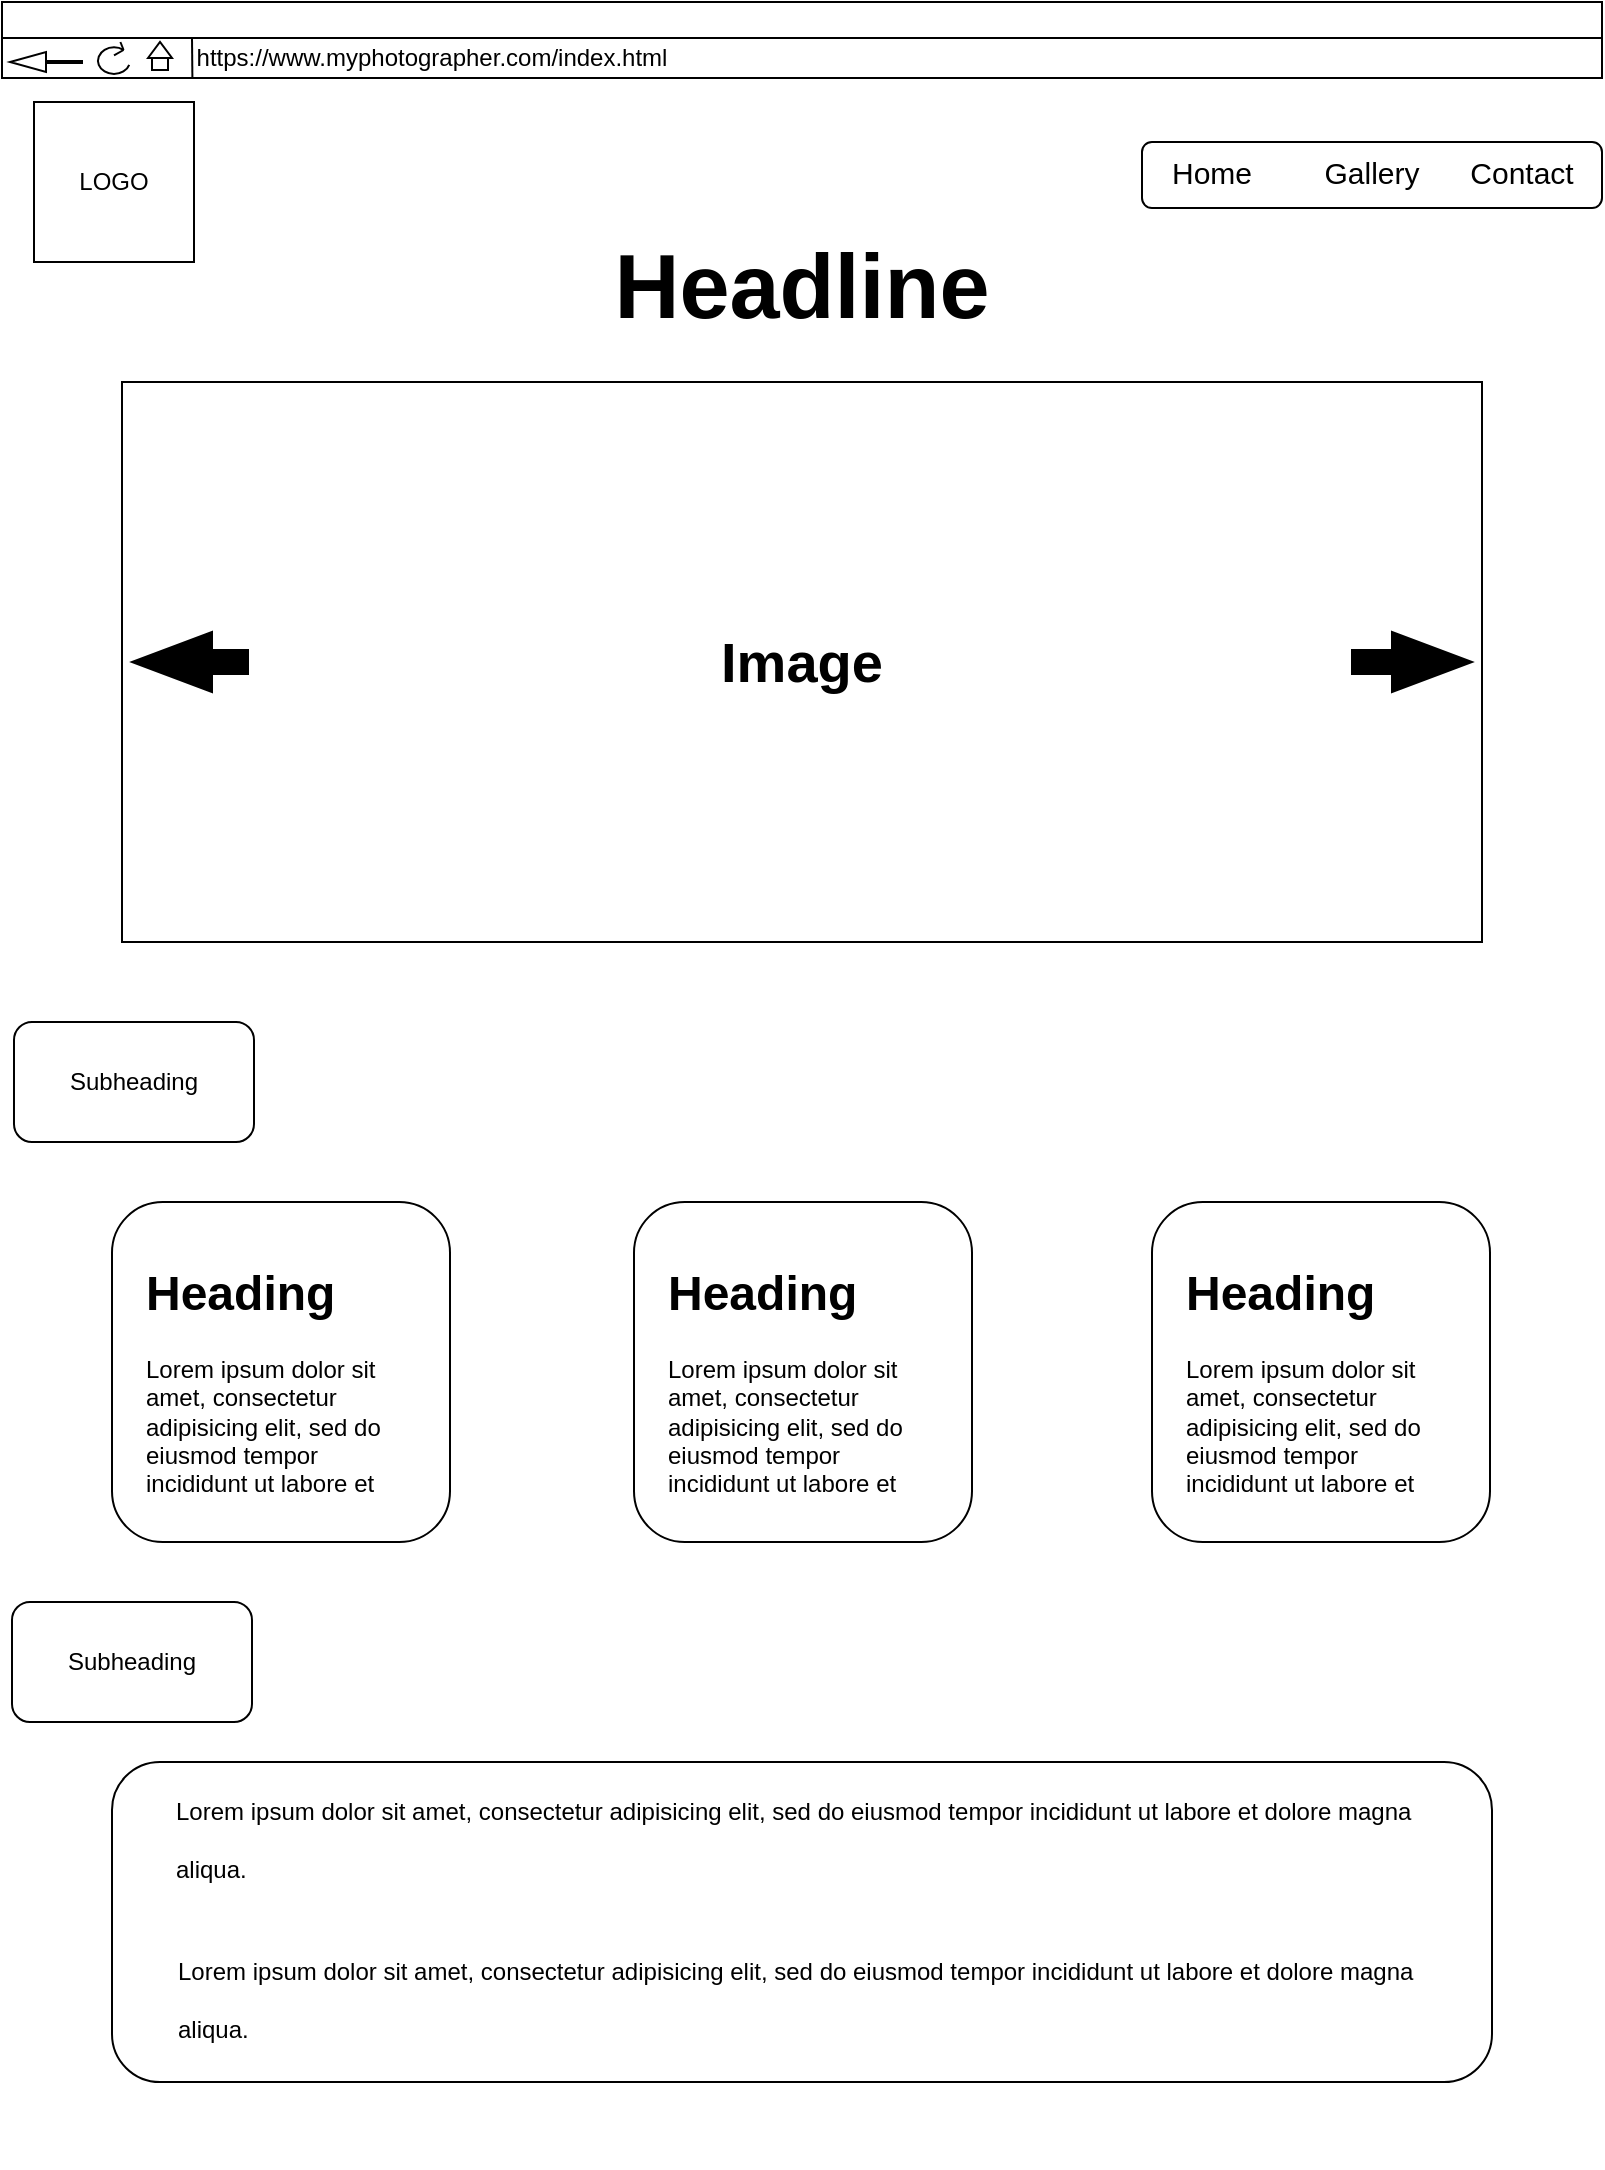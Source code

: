 <mxfile version="24.8.3" pages="3">
  <diagram id="WlC3J6lgqoPmz3dnHDcR" name="Home">
    <mxGraphModel dx="1965" dy="1073" grid="1" gridSize="10" guides="1" tooltips="1" connect="1" arrows="1" fold="1" page="1" pageScale="1" pageWidth="850" pageHeight="1100" math="0" shadow="0">
      <root>
        <mxCell id="0" />
        <mxCell id="1" parent="0" />
        <mxCell id="4uDFCCSCIVrJm48S_Lgz-28" value="" style="group" vertex="1" connectable="0" parent="1">
          <mxGeometry x="25" y="10" width="800" height="38" as="geometry" />
        </mxCell>
        <mxCell id="4uDFCCSCIVrJm48S_Lgz-7" value="" style="rounded=0;whiteSpace=wrap;html=1;" vertex="1" parent="4uDFCCSCIVrJm48S_Lgz-28">
          <mxGeometry width="800" height="20" as="geometry" />
        </mxCell>
        <mxCell id="4uDFCCSCIVrJm48S_Lgz-9" value="" style="rounded=0;whiteSpace=wrap;html=1;" vertex="1" parent="4uDFCCSCIVrJm48S_Lgz-28">
          <mxGeometry y="18" width="800" height="20" as="geometry" />
        </mxCell>
        <mxCell id="4uDFCCSCIVrJm48S_Lgz-10" value="" style="html=1;shadow=0;dashed=0;align=center;verticalAlign=middle;shape=mxgraph.arrows2.arrow;dy=0.91;dx=18;flipH=1;notch=0;strokeColor=default;" vertex="1" parent="4uDFCCSCIVrJm48S_Lgz-28">
          <mxGeometry x="4" y="25" width="36" height="10" as="geometry" />
        </mxCell>
        <mxCell id="4uDFCCSCIVrJm48S_Lgz-15" value="" style="group" vertex="1" connectable="0" parent="4uDFCCSCIVrJm48S_Lgz-28">
          <mxGeometry x="48" y="20" width="16" height="16" as="geometry" />
        </mxCell>
        <mxCell id="4uDFCCSCIVrJm48S_Lgz-12" value="" style="verticalLabelPosition=bottom;verticalAlign=top;html=1;shape=mxgraph.basic.arc;startAngle=0.3;endAngle=0.1;" vertex="1" parent="4uDFCCSCIVrJm48S_Lgz-15">
          <mxGeometry y="2.667" width="16" height="13.333" as="geometry" />
        </mxCell>
        <mxCell id="4uDFCCSCIVrJm48S_Lgz-13" value="" style="endArrow=none;html=1;rounded=0;" edge="1" parent="4uDFCCSCIVrJm48S_Lgz-15">
          <mxGeometry width="50" height="50" relative="1" as="geometry">
            <mxPoint x="12.8" y="4" as="sourcePoint" />
            <mxPoint x="11.2" as="targetPoint" />
          </mxGeometry>
        </mxCell>
        <mxCell id="4uDFCCSCIVrJm48S_Lgz-14" value="" style="endArrow=none;html=1;rounded=0;" edge="1" parent="4uDFCCSCIVrJm48S_Lgz-15">
          <mxGeometry width="50" height="50" relative="1" as="geometry">
            <mxPoint x="8" y="6.667" as="sourcePoint" />
            <mxPoint x="12.8" y="4" as="targetPoint" />
          </mxGeometry>
        </mxCell>
        <mxCell id="4uDFCCSCIVrJm48S_Lgz-20" value="" style="whiteSpace=wrap;html=1;" vertex="1" parent="4uDFCCSCIVrJm48S_Lgz-28">
          <mxGeometry x="75" y="26" width="8" height="8" as="geometry" />
        </mxCell>
        <mxCell id="4uDFCCSCIVrJm48S_Lgz-21" value="" style="triangle;whiteSpace=wrap;html=1;rotation=-90;" vertex="1" parent="4uDFCCSCIVrJm48S_Lgz-28">
          <mxGeometry x="75" y="18" width="8" height="12" as="geometry" />
        </mxCell>
        <mxCell id="4uDFCCSCIVrJm48S_Lgz-23" value="" style="endArrow=none;html=1;rounded=0;exitX=0.119;exitY=0.989;exitDx=0;exitDy=0;exitPerimeter=0;" edge="1" parent="4uDFCCSCIVrJm48S_Lgz-28" source="4uDFCCSCIVrJm48S_Lgz-9">
          <mxGeometry width="50" height="50" relative="1" as="geometry">
            <mxPoint x="95" y="40" as="sourcePoint" />
            <mxPoint x="95" y="18" as="targetPoint" />
          </mxGeometry>
        </mxCell>
        <mxCell id="4uDFCCSCIVrJm48S_Lgz-6" value="" style="group" vertex="1" connectable="0" parent="1">
          <mxGeometry x="85" y="200" width="680" height="280" as="geometry" />
        </mxCell>
        <mxCell id="4uDFCCSCIVrJm48S_Lgz-1" value="" style="rounded=0;whiteSpace=wrap;html=1;" vertex="1" parent="4uDFCCSCIVrJm48S_Lgz-6">
          <mxGeometry width="680" height="280" as="geometry" />
        </mxCell>
        <mxCell id="4uDFCCSCIVrJm48S_Lgz-3" value="" style="html=1;shadow=0;dashed=0;align=center;verticalAlign=middle;shape=mxgraph.arrows2.arrow;dy=0.6;dx=40;notch=0;fillColor=#000000;" vertex="1" parent="4uDFCCSCIVrJm48S_Lgz-6">
          <mxGeometry x="615" y="125" width="60" height="30" as="geometry" />
        </mxCell>
        <mxCell id="4uDFCCSCIVrJm48S_Lgz-4" value="" style="html=1;shadow=0;dashed=0;align=center;verticalAlign=middle;shape=mxgraph.arrows2.arrow;dy=0.6;dx=40;notch=0;fillColor=#000000;rotation=-180;" vertex="1" parent="4uDFCCSCIVrJm48S_Lgz-6">
          <mxGeometry x="5" y="125" width="58" height="30" as="geometry" />
        </mxCell>
        <mxCell id="4uDFCCSCIVrJm48S_Lgz-29" value="&lt;h1 style=&quot;font-size: 28px;&quot;&gt;Image&lt;/h1&gt;" style="text;html=1;align=center;verticalAlign=middle;whiteSpace=wrap;rounded=0;fontStyle=1;aspect=fixed;fontSize=28;" vertex="1" parent="4uDFCCSCIVrJm48S_Lgz-6">
          <mxGeometry x="190" y="103.01" width="300" height="73.99" as="geometry" />
        </mxCell>
        <mxCell id="4uDFCCSCIVrJm48S_Lgz-24" value="https://www.myphotographer.com/index.html" style="text;html=1;align=center;verticalAlign=middle;whiteSpace=wrap;rounded=0;" vertex="1" parent="1">
          <mxGeometry x="210" y="23" width="60" height="30" as="geometry" />
        </mxCell>
        <mxCell id="4uDFCCSCIVrJm48S_Lgz-25" value="" style="whiteSpace=wrap;html=1;aspect=fixed;" vertex="1" parent="1">
          <mxGeometry x="41" y="60" width="80" height="80" as="geometry" />
        </mxCell>
        <mxCell id="4uDFCCSCIVrJm48S_Lgz-26" value="LOGO" style="text;html=1;align=center;verticalAlign=middle;whiteSpace=wrap;rounded=0;" vertex="1" parent="1">
          <mxGeometry x="51" y="85" width="60" height="30" as="geometry" />
        </mxCell>
        <mxCell id="4uDFCCSCIVrJm48S_Lgz-27" value="&lt;h1 style=&quot;font-size: 45px;&quot;&gt;Headline&lt;/h1&gt;" style="text;html=1;align=center;verticalAlign=middle;whiteSpace=wrap;rounded=0;fontStyle=1;aspect=fixed;fontSize=45;" vertex="1" parent="1">
          <mxGeometry x="275" y="115" width="300" height="73.99" as="geometry" />
        </mxCell>
        <mxCell id="4uDFCCSCIVrJm48S_Lgz-34" value="" style="group" vertex="1" connectable="0" parent="1">
          <mxGeometry x="600" y="80" width="220" height="47" as="geometry" />
        </mxCell>
        <mxCell id="4uDFCCSCIVrJm48S_Lgz-35" value="" style="rounded=1;whiteSpace=wrap;html=1;" vertex="1" parent="4uDFCCSCIVrJm48S_Lgz-34">
          <mxGeometry x="-5" width="230" height="33" as="geometry" />
        </mxCell>
        <mxCell id="4uDFCCSCIVrJm48S_Lgz-30" value="Home" style="text;html=1;align=center;verticalAlign=middle;whiteSpace=wrap;rounded=0;fontSize=15;labelBorderColor=none;" vertex="1" parent="4uDFCCSCIVrJm48S_Lgz-34">
          <mxGeometry width="60" height="30" as="geometry" />
        </mxCell>
        <mxCell id="4uDFCCSCIVrJm48S_Lgz-31" value="Gallery" style="text;html=1;align=center;verticalAlign=middle;whiteSpace=wrap;rounded=0;fontSize=15;labelBorderColor=none;" vertex="1" parent="4uDFCCSCIVrJm48S_Lgz-34">
          <mxGeometry x="80" width="60" height="30" as="geometry" />
        </mxCell>
        <mxCell id="4uDFCCSCIVrJm48S_Lgz-32" value="Contact" style="text;html=1;align=center;verticalAlign=middle;whiteSpace=wrap;rounded=0;fontSize=15;labelBorderColor=none;" vertex="1" parent="4uDFCCSCIVrJm48S_Lgz-34">
          <mxGeometry x="155" width="60" height="30" as="geometry" />
        </mxCell>
        <mxCell id="4uDFCCSCIVrJm48S_Lgz-38" value="" style="group" vertex="1" connectable="0" parent="1">
          <mxGeometry x="31" y="520" width="120" height="60" as="geometry" />
        </mxCell>
        <mxCell id="4uDFCCSCIVrJm48S_Lgz-36" value="" style="rounded=1;whiteSpace=wrap;html=1;" vertex="1" parent="4uDFCCSCIVrJm48S_Lgz-38">
          <mxGeometry width="120" height="60" as="geometry" />
        </mxCell>
        <mxCell id="4uDFCCSCIVrJm48S_Lgz-37" value="Subheading" style="text;html=1;align=center;verticalAlign=middle;whiteSpace=wrap;rounded=0;" vertex="1" parent="4uDFCCSCIVrJm48S_Lgz-38">
          <mxGeometry x="30" y="15" width="60" height="30" as="geometry" />
        </mxCell>
        <mxCell id="4uDFCCSCIVrJm48S_Lgz-39" value="" style="group" vertex="1" connectable="0" parent="1">
          <mxGeometry x="30" y="810" width="120" height="60" as="geometry" />
        </mxCell>
        <mxCell id="4uDFCCSCIVrJm48S_Lgz-40" value="" style="rounded=1;whiteSpace=wrap;html=1;" vertex="1" parent="4uDFCCSCIVrJm48S_Lgz-39">
          <mxGeometry width="120" height="60" as="geometry" />
        </mxCell>
        <mxCell id="4uDFCCSCIVrJm48S_Lgz-41" value="Subheading" style="text;html=1;align=center;verticalAlign=middle;whiteSpace=wrap;rounded=0;" vertex="1" parent="4uDFCCSCIVrJm48S_Lgz-39">
          <mxGeometry x="30" y="15" width="60" height="30" as="geometry" />
        </mxCell>
        <mxCell id="4uDFCCSCIVrJm48S_Lgz-45" value="" style="rounded=1;whiteSpace=wrap;html=1;" vertex="1" parent="1">
          <mxGeometry x="80" y="890" width="690" height="160" as="geometry" />
        </mxCell>
        <mxCell id="4uDFCCSCIVrJm48S_Lgz-42" value="&lt;h1 style=&quot;margin-top: 0px;&quot;&gt;&lt;span style=&quot;background-color: initial; font-size: 12px; font-weight: normal;&quot;&gt;Lorem ipsum dolor sit amet, consectetur adipisicing elit, sed do eiusmod tempor incididunt ut labore et dolore magna aliqua.&lt;/span&gt;&lt;/h1&gt;" style="text;html=1;whiteSpace=wrap;overflow=hidden;rounded=0;" vertex="1" parent="1">
          <mxGeometry x="110" y="890" width="630" height="120" as="geometry" />
        </mxCell>
        <mxCell id="4uDFCCSCIVrJm48S_Lgz-44" value="&lt;h1 style=&quot;margin-top: 0px;&quot;&gt;&lt;span style=&quot;background-color: initial; font-size: 12px; font-weight: normal;&quot;&gt;Lorem ipsum dolor sit amet, consectetur adipisicing elit, sed do eiusmod tempor incididunt ut labore et dolore magna aliqua.&lt;/span&gt;&lt;/h1&gt;" style="text;html=1;whiteSpace=wrap;overflow=hidden;rounded=0;" vertex="1" parent="1">
          <mxGeometry x="111" y="970" width="630" height="120" as="geometry" />
        </mxCell>
        <mxCell id="jhFCWHzYT0NyBhZo-mLa-2" value="" style="group;" vertex="1" connectable="0" parent="1">
          <mxGeometry x="80" y="610" width="169" height="170" as="geometry" />
        </mxCell>
        <mxCell id="4uDFCCSCIVrJm48S_Lgz-46" value="" style="rounded=1;whiteSpace=wrap;html=1;" vertex="1" parent="jhFCWHzYT0NyBhZo-mLa-2">
          <mxGeometry width="169" height="170" as="geometry" />
        </mxCell>
        <mxCell id="jhFCWHzYT0NyBhZo-mLa-1" value="&lt;h1 style=&quot;margin-top: 0px;&quot;&gt;Heading&lt;/h1&gt;&lt;p&gt;Lorem ipsum dolor sit amet, consectetur adipisicing elit, sed do eiusmod tempor incididunt ut labore et dolore magna aliqua.&lt;/p&gt;" style="text;html=1;whiteSpace=wrap;overflow=hidden;rounded=0;" vertex="1" parent="jhFCWHzYT0NyBhZo-mLa-2">
          <mxGeometry x="14.5" y="25" width="140" height="120" as="geometry" />
        </mxCell>
        <mxCell id="jhFCWHzYT0NyBhZo-mLa-4" value="" style="group;" vertex="1" connectable="0" parent="1">
          <mxGeometry x="341" y="610" width="169" height="170" as="geometry" />
        </mxCell>
        <mxCell id="jhFCWHzYT0NyBhZo-mLa-5" value="" style="rounded=1;whiteSpace=wrap;html=1;" vertex="1" parent="jhFCWHzYT0NyBhZo-mLa-4">
          <mxGeometry width="169" height="170" as="geometry" />
        </mxCell>
        <mxCell id="jhFCWHzYT0NyBhZo-mLa-6" value="&lt;h1 style=&quot;margin-top: 0px;&quot;&gt;Heading&lt;/h1&gt;&lt;p&gt;Lorem ipsum dolor sit amet, consectetur adipisicing elit, sed do eiusmod tempor incididunt ut labore et dolore magna aliqua.&lt;/p&gt;" style="text;html=1;whiteSpace=wrap;overflow=hidden;rounded=0;" vertex="1" parent="jhFCWHzYT0NyBhZo-mLa-4">
          <mxGeometry x="14.5" y="25" width="140" height="120" as="geometry" />
        </mxCell>
        <mxCell id="jhFCWHzYT0NyBhZo-mLa-7" value="" style="group;" vertex="1" connectable="0" parent="1">
          <mxGeometry x="600" y="610" width="169" height="170" as="geometry" />
        </mxCell>
        <mxCell id="jhFCWHzYT0NyBhZo-mLa-8" value="" style="rounded=1;whiteSpace=wrap;html=1;" vertex="1" parent="jhFCWHzYT0NyBhZo-mLa-7">
          <mxGeometry width="169" height="170" as="geometry" />
        </mxCell>
        <mxCell id="jhFCWHzYT0NyBhZo-mLa-9" value="&lt;h1 style=&quot;margin-top: 0px;&quot;&gt;Heading&lt;/h1&gt;&lt;p&gt;Lorem ipsum dolor sit amet, consectetur adipisicing elit, sed do eiusmod tempor incididunt ut labore et dolore magna aliqua.&lt;/p&gt;" style="text;html=1;whiteSpace=wrap;overflow=hidden;rounded=0;" vertex="1" parent="jhFCWHzYT0NyBhZo-mLa-7">
          <mxGeometry x="14.5" y="25" width="140" height="120" as="geometry" />
        </mxCell>
      </root>
    </mxGraphModel>
  </diagram>
  <diagram name="Gallery" id="ciZph3JAtMU8r_M3rbq0">
    <mxGraphModel dx="1572" dy="858" grid="1" gridSize="10" guides="1" tooltips="1" connect="1" arrows="1" fold="1" page="1" pageScale="1" pageWidth="850" pageHeight="1100" math="0" shadow="0">
      <root>
        <mxCell id="0" />
        <mxCell id="1" parent="0" />
        <mxCell id="dcdIFrTcm1tJzoqM7sdo-13" value="" style="rounded=1;whiteSpace=wrap;html=1;" vertex="1" parent="1">
          <mxGeometry x="280" y="85" width="280" height="100" as="geometry" />
        </mxCell>
        <mxCell id="tb2Tr5g3x_LSD0vMxE7q-1" value="Gallery" style="text;html=1;align=center;verticalAlign=middle;whiteSpace=wrap;rounded=0;fontSize=56;fontStyle=1" vertex="1" parent="1">
          <mxGeometry x="390" y="120" width="60" height="30" as="geometry" />
        </mxCell>
        <mxCell id="dcdIFrTcm1tJzoqM7sdo-1" value="" style="group" vertex="1" connectable="0" parent="1">
          <mxGeometry x="25" y="10" width="800" height="43" as="geometry" />
        </mxCell>
        <mxCell id="dcdIFrTcm1tJzoqM7sdo-2" value="" style="rounded=0;whiteSpace=wrap;html=1;" vertex="1" parent="dcdIFrTcm1tJzoqM7sdo-1">
          <mxGeometry width="800" height="20" as="geometry" />
        </mxCell>
        <mxCell id="dcdIFrTcm1tJzoqM7sdo-3" value="" style="rounded=0;whiteSpace=wrap;html=1;" vertex="1" parent="dcdIFrTcm1tJzoqM7sdo-1">
          <mxGeometry y="18" width="800" height="20" as="geometry" />
        </mxCell>
        <mxCell id="dcdIFrTcm1tJzoqM7sdo-4" value="" style="html=1;shadow=0;dashed=0;align=center;verticalAlign=middle;shape=mxgraph.arrows2.arrow;dy=0.91;dx=18;flipH=1;notch=0;strokeColor=default;" vertex="1" parent="dcdIFrTcm1tJzoqM7sdo-1">
          <mxGeometry x="4" y="25" width="36" height="10" as="geometry" />
        </mxCell>
        <mxCell id="dcdIFrTcm1tJzoqM7sdo-5" value="" style="group" vertex="1" connectable="0" parent="dcdIFrTcm1tJzoqM7sdo-1">
          <mxGeometry x="48" y="20" width="16" height="16" as="geometry" />
        </mxCell>
        <mxCell id="dcdIFrTcm1tJzoqM7sdo-6" value="" style="verticalLabelPosition=bottom;verticalAlign=top;html=1;shape=mxgraph.basic.arc;startAngle=0.3;endAngle=0.1;" vertex="1" parent="dcdIFrTcm1tJzoqM7sdo-5">
          <mxGeometry y="2.667" width="16" height="13.333" as="geometry" />
        </mxCell>
        <mxCell id="dcdIFrTcm1tJzoqM7sdo-7" value="" style="endArrow=none;html=1;rounded=0;" edge="1" parent="dcdIFrTcm1tJzoqM7sdo-5">
          <mxGeometry width="50" height="50" relative="1" as="geometry">
            <mxPoint x="12.8" y="4" as="sourcePoint" />
            <mxPoint x="11.2" as="targetPoint" />
          </mxGeometry>
        </mxCell>
        <mxCell id="dcdIFrTcm1tJzoqM7sdo-8" value="" style="endArrow=none;html=1;rounded=0;" edge="1" parent="dcdIFrTcm1tJzoqM7sdo-5">
          <mxGeometry width="50" height="50" relative="1" as="geometry">
            <mxPoint x="8" y="6.667" as="sourcePoint" />
            <mxPoint x="12.8" y="4" as="targetPoint" />
          </mxGeometry>
        </mxCell>
        <mxCell id="dcdIFrTcm1tJzoqM7sdo-9" value="" style="whiteSpace=wrap;html=1;" vertex="1" parent="dcdIFrTcm1tJzoqM7sdo-1">
          <mxGeometry x="75" y="26" width="8" height="8" as="geometry" />
        </mxCell>
        <mxCell id="dcdIFrTcm1tJzoqM7sdo-10" value="" style="triangle;whiteSpace=wrap;html=1;rotation=-90;" vertex="1" parent="dcdIFrTcm1tJzoqM7sdo-1">
          <mxGeometry x="75" y="18" width="8" height="12" as="geometry" />
        </mxCell>
        <mxCell id="dcdIFrTcm1tJzoqM7sdo-11" value="" style="endArrow=none;html=1;rounded=0;exitX=0.119;exitY=0.989;exitDx=0;exitDy=0;exitPerimeter=0;" edge="1" parent="dcdIFrTcm1tJzoqM7sdo-1" source="dcdIFrTcm1tJzoqM7sdo-3">
          <mxGeometry width="50" height="50" relative="1" as="geometry">
            <mxPoint x="95" y="40" as="sourcePoint" />
            <mxPoint x="95" y="18" as="targetPoint" />
          </mxGeometry>
        </mxCell>
        <mxCell id="dcdIFrTcm1tJzoqM7sdo-12" value="https://www.myphotographer.com/index.html/gallery/" style="text;html=1;align=center;verticalAlign=middle;whiteSpace=wrap;rounded=0;" vertex="1" parent="dcdIFrTcm1tJzoqM7sdo-1">
          <mxGeometry x="215" y="13" width="60" height="30" as="geometry" />
        </mxCell>
        <mxCell id="dcdIFrTcm1tJzoqM7sdo-23" value="" style="group" vertex="1" connectable="0" parent="1">
          <mxGeometry x="40" y="230" width="770" height="180" as="geometry" />
        </mxCell>
        <mxCell id="dcdIFrTcm1tJzoqM7sdo-16" value="" style="group" vertex="1" connectable="0" parent="dcdIFrTcm1tJzoqM7sdo-23">
          <mxGeometry width="210" height="180" as="geometry" />
        </mxCell>
        <mxCell id="dcdIFrTcm1tJzoqM7sdo-14" value="" style="rounded=0;whiteSpace=wrap;html=1;" vertex="1" parent="dcdIFrTcm1tJzoqM7sdo-16">
          <mxGeometry width="210" height="180" as="geometry" />
        </mxCell>
        <mxCell id="dcdIFrTcm1tJzoqM7sdo-15" value="" style="shape=collate;whiteSpace=wrap;html=1;" vertex="1" parent="dcdIFrTcm1tJzoqM7sdo-16">
          <mxGeometry width="210" height="180" as="geometry" />
        </mxCell>
        <mxCell id="dcdIFrTcm1tJzoqM7sdo-17" value="" style="group" vertex="1" connectable="0" parent="dcdIFrTcm1tJzoqM7sdo-23">
          <mxGeometry x="280" width="210" height="180" as="geometry" />
        </mxCell>
        <mxCell id="dcdIFrTcm1tJzoqM7sdo-18" value="" style="rounded=0;whiteSpace=wrap;html=1;" vertex="1" parent="dcdIFrTcm1tJzoqM7sdo-17">
          <mxGeometry width="210" height="180" as="geometry" />
        </mxCell>
        <mxCell id="dcdIFrTcm1tJzoqM7sdo-19" value="" style="shape=collate;whiteSpace=wrap;html=1;" vertex="1" parent="dcdIFrTcm1tJzoqM7sdo-17">
          <mxGeometry width="210" height="180" as="geometry" />
        </mxCell>
        <mxCell id="dcdIFrTcm1tJzoqM7sdo-20" value="" style="group" vertex="1" connectable="0" parent="dcdIFrTcm1tJzoqM7sdo-23">
          <mxGeometry x="560" width="210" height="180" as="geometry" />
        </mxCell>
        <mxCell id="dcdIFrTcm1tJzoqM7sdo-21" value="" style="rounded=0;whiteSpace=wrap;html=1;" vertex="1" parent="dcdIFrTcm1tJzoqM7sdo-20">
          <mxGeometry width="210" height="180" as="geometry" />
        </mxCell>
        <mxCell id="dcdIFrTcm1tJzoqM7sdo-22" value="" style="shape=collate;whiteSpace=wrap;html=1;" vertex="1" parent="dcdIFrTcm1tJzoqM7sdo-20">
          <mxGeometry width="210" height="180" as="geometry" />
        </mxCell>
        <mxCell id="dcdIFrTcm1tJzoqM7sdo-24" value="" style="group" vertex="1" connectable="0" parent="1">
          <mxGeometry x="40" y="470" width="770" height="180" as="geometry" />
        </mxCell>
        <mxCell id="dcdIFrTcm1tJzoqM7sdo-25" value="" style="group" vertex="1" connectable="0" parent="dcdIFrTcm1tJzoqM7sdo-24">
          <mxGeometry width="210" height="180" as="geometry" />
        </mxCell>
        <mxCell id="dcdIFrTcm1tJzoqM7sdo-26" value="" style="rounded=0;whiteSpace=wrap;html=1;" vertex="1" parent="dcdIFrTcm1tJzoqM7sdo-25">
          <mxGeometry width="210" height="180" as="geometry" />
        </mxCell>
        <mxCell id="dcdIFrTcm1tJzoqM7sdo-27" value="" style="shape=collate;whiteSpace=wrap;html=1;" vertex="1" parent="dcdIFrTcm1tJzoqM7sdo-25">
          <mxGeometry width="210" height="180" as="geometry" />
        </mxCell>
        <mxCell id="dcdIFrTcm1tJzoqM7sdo-28" value="" style="group" vertex="1" connectable="0" parent="dcdIFrTcm1tJzoqM7sdo-24">
          <mxGeometry x="280" width="210" height="180" as="geometry" />
        </mxCell>
        <mxCell id="dcdIFrTcm1tJzoqM7sdo-29" value="" style="rounded=0;whiteSpace=wrap;html=1;" vertex="1" parent="dcdIFrTcm1tJzoqM7sdo-28">
          <mxGeometry width="210" height="180" as="geometry" />
        </mxCell>
        <mxCell id="dcdIFrTcm1tJzoqM7sdo-30" value="" style="shape=collate;whiteSpace=wrap;html=1;" vertex="1" parent="dcdIFrTcm1tJzoqM7sdo-28">
          <mxGeometry width="210" height="180" as="geometry" />
        </mxCell>
        <mxCell id="dcdIFrTcm1tJzoqM7sdo-31" value="" style="group" vertex="1" connectable="0" parent="dcdIFrTcm1tJzoqM7sdo-24">
          <mxGeometry x="560" width="210" height="180" as="geometry" />
        </mxCell>
        <mxCell id="dcdIFrTcm1tJzoqM7sdo-32" value="" style="rounded=0;whiteSpace=wrap;html=1;" vertex="1" parent="dcdIFrTcm1tJzoqM7sdo-31">
          <mxGeometry width="210" height="180" as="geometry" />
        </mxCell>
        <mxCell id="dcdIFrTcm1tJzoqM7sdo-33" value="" style="shape=collate;whiteSpace=wrap;html=1;" vertex="1" parent="dcdIFrTcm1tJzoqM7sdo-31">
          <mxGeometry width="210" height="180" as="geometry" />
        </mxCell>
        <mxCell id="dcdIFrTcm1tJzoqM7sdo-34" value="" style="group" vertex="1" connectable="0" parent="1">
          <mxGeometry x="40" y="720" width="770" height="180" as="geometry" />
        </mxCell>
        <mxCell id="dcdIFrTcm1tJzoqM7sdo-35" value="" style="group" vertex="1" connectable="0" parent="dcdIFrTcm1tJzoqM7sdo-34">
          <mxGeometry width="210" height="180" as="geometry" />
        </mxCell>
        <mxCell id="dcdIFrTcm1tJzoqM7sdo-36" value="" style="rounded=0;whiteSpace=wrap;html=1;" vertex="1" parent="dcdIFrTcm1tJzoqM7sdo-35">
          <mxGeometry width="210" height="180" as="geometry" />
        </mxCell>
        <mxCell id="dcdIFrTcm1tJzoqM7sdo-37" value="" style="shape=collate;whiteSpace=wrap;html=1;" vertex="1" parent="dcdIFrTcm1tJzoqM7sdo-35">
          <mxGeometry width="210" height="180" as="geometry" />
        </mxCell>
        <mxCell id="dcdIFrTcm1tJzoqM7sdo-38" value="" style="group" vertex="1" connectable="0" parent="dcdIFrTcm1tJzoqM7sdo-34">
          <mxGeometry x="280" width="210" height="180" as="geometry" />
        </mxCell>
        <mxCell id="dcdIFrTcm1tJzoqM7sdo-39" value="" style="rounded=0;whiteSpace=wrap;html=1;" vertex="1" parent="dcdIFrTcm1tJzoqM7sdo-38">
          <mxGeometry width="210" height="180" as="geometry" />
        </mxCell>
        <mxCell id="dcdIFrTcm1tJzoqM7sdo-40" value="" style="shape=collate;whiteSpace=wrap;html=1;" vertex="1" parent="dcdIFrTcm1tJzoqM7sdo-38">
          <mxGeometry width="210" height="180" as="geometry" />
        </mxCell>
        <mxCell id="dcdIFrTcm1tJzoqM7sdo-41" value="" style="group" vertex="1" connectable="0" parent="dcdIFrTcm1tJzoqM7sdo-34">
          <mxGeometry x="560" width="210" height="180" as="geometry" />
        </mxCell>
        <mxCell id="dcdIFrTcm1tJzoqM7sdo-42" value="" style="rounded=0;whiteSpace=wrap;html=1;" vertex="1" parent="dcdIFrTcm1tJzoqM7sdo-41">
          <mxGeometry width="210" height="180" as="geometry" />
        </mxCell>
        <mxCell id="dcdIFrTcm1tJzoqM7sdo-43" value="" style="shape=collate;whiteSpace=wrap;html=1;" vertex="1" parent="dcdIFrTcm1tJzoqM7sdo-41">
          <mxGeometry width="210" height="180" as="geometry" />
        </mxCell>
      </root>
    </mxGraphModel>
  </diagram>
  <diagram id="bihHdyh2H9GcnDe166aU" name="Contact">
    <mxGraphModel dx="1965" dy="1073" grid="1" gridSize="10" guides="1" tooltips="1" connect="1" arrows="1" fold="1" page="1" pageScale="1" pageWidth="850" pageHeight="1100" math="0" shadow="0">
      <root>
        <mxCell id="0" />
        <mxCell id="1" parent="0" />
        <mxCell id="N4--P1gnZoEp6qKTiS_B-1" value="" style="group" vertex="1" connectable="0" parent="1">
          <mxGeometry x="25" y="10" width="800" height="43" as="geometry" />
        </mxCell>
        <mxCell id="N4--P1gnZoEp6qKTiS_B-2" value="" style="rounded=0;whiteSpace=wrap;html=1;" vertex="1" parent="N4--P1gnZoEp6qKTiS_B-1">
          <mxGeometry width="800" height="20" as="geometry" />
        </mxCell>
        <mxCell id="N4--P1gnZoEp6qKTiS_B-3" value="" style="rounded=0;whiteSpace=wrap;html=1;" vertex="1" parent="N4--P1gnZoEp6qKTiS_B-1">
          <mxGeometry y="18" width="800" height="20" as="geometry" />
        </mxCell>
        <mxCell id="N4--P1gnZoEp6qKTiS_B-4" value="" style="html=1;shadow=0;dashed=0;align=center;verticalAlign=middle;shape=mxgraph.arrows2.arrow;dy=0.91;dx=18;flipH=1;notch=0;strokeColor=default;" vertex="1" parent="N4--P1gnZoEp6qKTiS_B-1">
          <mxGeometry x="4" y="25" width="36" height="10" as="geometry" />
        </mxCell>
        <mxCell id="N4--P1gnZoEp6qKTiS_B-5" value="" style="group" vertex="1" connectable="0" parent="N4--P1gnZoEp6qKTiS_B-1">
          <mxGeometry x="48" y="20" width="16" height="16" as="geometry" />
        </mxCell>
        <mxCell id="N4--P1gnZoEp6qKTiS_B-6" value="" style="verticalLabelPosition=bottom;verticalAlign=top;html=1;shape=mxgraph.basic.arc;startAngle=0.3;endAngle=0.1;" vertex="1" parent="N4--P1gnZoEp6qKTiS_B-5">
          <mxGeometry y="2.667" width="16" height="13.333" as="geometry" />
        </mxCell>
        <mxCell id="N4--P1gnZoEp6qKTiS_B-7" value="" style="endArrow=none;html=1;rounded=0;" edge="1" parent="N4--P1gnZoEp6qKTiS_B-5">
          <mxGeometry width="50" height="50" relative="1" as="geometry">
            <mxPoint x="12.8" y="4" as="sourcePoint" />
            <mxPoint x="11.2" as="targetPoint" />
          </mxGeometry>
        </mxCell>
        <mxCell id="N4--P1gnZoEp6qKTiS_B-8" value="" style="endArrow=none;html=1;rounded=0;" edge="1" parent="N4--P1gnZoEp6qKTiS_B-5">
          <mxGeometry width="50" height="50" relative="1" as="geometry">
            <mxPoint x="8" y="6.667" as="sourcePoint" />
            <mxPoint x="12.8" y="4" as="targetPoint" />
          </mxGeometry>
        </mxCell>
        <mxCell id="N4--P1gnZoEp6qKTiS_B-9" value="" style="whiteSpace=wrap;html=1;" vertex="1" parent="N4--P1gnZoEp6qKTiS_B-1">
          <mxGeometry x="75" y="26" width="8" height="8" as="geometry" />
        </mxCell>
        <mxCell id="N4--P1gnZoEp6qKTiS_B-10" value="" style="triangle;whiteSpace=wrap;html=1;rotation=-90;" vertex="1" parent="N4--P1gnZoEp6qKTiS_B-1">
          <mxGeometry x="75" y="18" width="8" height="12" as="geometry" />
        </mxCell>
        <mxCell id="N4--P1gnZoEp6qKTiS_B-11" value="" style="endArrow=none;html=1;rounded=0;exitX=0.119;exitY=0.989;exitDx=0;exitDy=0;exitPerimeter=0;" edge="1" parent="N4--P1gnZoEp6qKTiS_B-1" source="N4--P1gnZoEp6qKTiS_B-3">
          <mxGeometry width="50" height="50" relative="1" as="geometry">
            <mxPoint x="95" y="40" as="sourcePoint" />
            <mxPoint x="95" y="18" as="targetPoint" />
          </mxGeometry>
        </mxCell>
        <mxCell id="N4--P1gnZoEp6qKTiS_B-12" value="https://www.myphotographer.com/index.html/contact/" style="text;html=1;align=center;verticalAlign=middle;whiteSpace=wrap;rounded=0;" vertex="1" parent="N4--P1gnZoEp6qKTiS_B-1">
          <mxGeometry x="215" y="13" width="60" height="30" as="geometry" />
        </mxCell>
        <mxCell id="7WQReKc-_BwMBIe4DnO7-1" value="" style="rounded=0;whiteSpace=wrap;html=1;" vertex="1" parent="1">
          <mxGeometry x="60" y="110" width="730" height="530" as="geometry" />
        </mxCell>
        <mxCell id="7WQReKc-_BwMBIe4DnO7-2" value="&lt;b&gt;&lt;font style=&quot;font-size: 22px;&quot;&gt;Contact&lt;/font&gt;&lt;/b&gt;" style="text;html=1;align=center;verticalAlign=middle;whiteSpace=wrap;rounded=0;" vertex="1" parent="1">
          <mxGeometry x="395" y="130" width="60" height="30" as="geometry" />
        </mxCell>
        <mxCell id="7WQReKc-_BwMBIe4DnO7-6" value="" style="group" vertex="1" connectable="0" parent="1">
          <mxGeometry x="130" y="270" width="260" height="60" as="geometry" />
        </mxCell>
        <mxCell id="7WQReKc-_BwMBIe4DnO7-3" value="" style="rounded=0;whiteSpace=wrap;html=1;" vertex="1" parent="7WQReKc-_BwMBIe4DnO7-6">
          <mxGeometry x="10" y="30" width="250" height="30" as="geometry" />
        </mxCell>
        <mxCell id="7WQReKc-_BwMBIe4DnO7-5" value="Last Name" style="text;html=1;align=left;verticalAlign=middle;whiteSpace=wrap;rounded=0;" vertex="1" parent="7WQReKc-_BwMBIe4DnO7-6">
          <mxGeometry width="100" height="30" as="geometry" />
        </mxCell>
        <mxCell id="7WQReKc-_BwMBIe4DnO7-7" value="" style="group" vertex="1" connectable="0" parent="1">
          <mxGeometry x="130" y="210" width="260" height="60" as="geometry" />
        </mxCell>
        <mxCell id="7WQReKc-_BwMBIe4DnO7-8" value="" style="rounded=0;whiteSpace=wrap;html=1;" vertex="1" parent="7WQReKc-_BwMBIe4DnO7-7">
          <mxGeometry x="10" y="30" width="250" height="30" as="geometry" />
        </mxCell>
        <mxCell id="7WQReKc-_BwMBIe4DnO7-9" value="First Name" style="text;html=1;align=left;verticalAlign=middle;whiteSpace=wrap;rounded=0;" vertex="1" parent="7WQReKc-_BwMBIe4DnO7-7">
          <mxGeometry width="100" height="30" as="geometry" />
        </mxCell>
        <mxCell id="7WQReKc-_BwMBIe4DnO7-10" value="" style="group;align=left;" vertex="1" connectable="0" parent="1">
          <mxGeometry x="130" y="330" width="260" height="60" as="geometry" />
        </mxCell>
        <mxCell id="7WQReKc-_BwMBIe4DnO7-11" value="" style="rounded=0;whiteSpace=wrap;html=1;" vertex="1" parent="7WQReKc-_BwMBIe4DnO7-10">
          <mxGeometry x="10" y="30" width="250" height="30" as="geometry" />
        </mxCell>
        <mxCell id="7WQReKc-_BwMBIe4DnO7-12" value="Email" style="text;html=1;align=left;verticalAlign=middle;whiteSpace=wrap;rounded=0;" vertex="1" parent="7WQReKc-_BwMBIe4DnO7-10">
          <mxGeometry width="100" height="30" as="geometry" />
        </mxCell>
        <mxCell id="7WQReKc-_BwMBIe4DnO7-16" value="" style="rounded=0;whiteSpace=wrap;html=1;" vertex="1" parent="1">
          <mxGeometry x="140" y="420" width="250" height="120" as="geometry" />
        </mxCell>
        <mxCell id="7WQReKc-_BwMBIe4DnO7-17" value="Comment" style="text;html=1;align=left;verticalAlign=middle;whiteSpace=wrap;rounded=0;" vertex="1" parent="1">
          <mxGeometry x="130" y="390" width="60" height="30" as="geometry" />
        </mxCell>
        <mxCell id="7WQReKc-_BwMBIe4DnO7-18" value="" style="rounded=1;whiteSpace=wrap;html=1;" vertex="1" parent="1">
          <mxGeometry x="140" y="560" width="90" height="30" as="geometry" />
        </mxCell>
        <mxCell id="7WQReKc-_BwMBIe4DnO7-20" value="Submit" style="text;html=1;align=center;verticalAlign=middle;whiteSpace=wrap;rounded=0;" vertex="1" parent="1">
          <mxGeometry x="155" y="560" width="60" height="30" as="geometry" />
        </mxCell>
      </root>
    </mxGraphModel>
  </diagram>
</mxfile>
